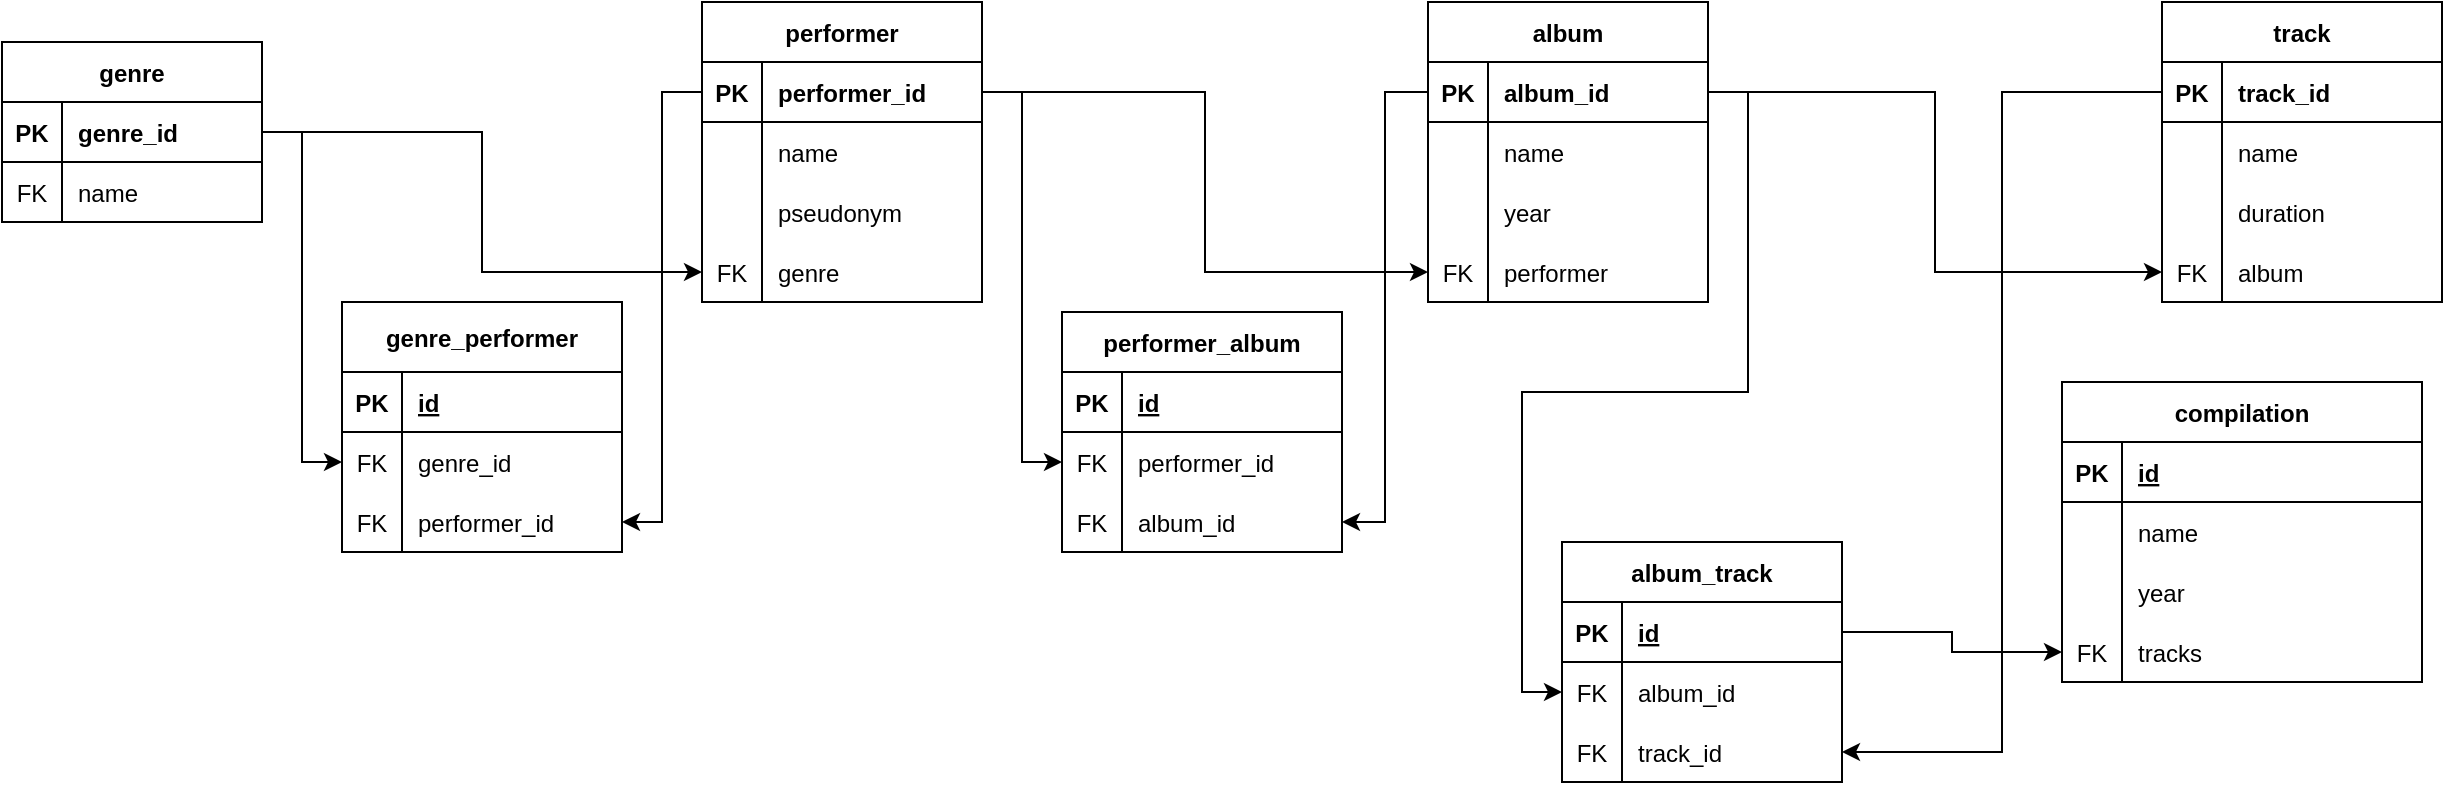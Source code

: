 <mxfile version="20.8.18" type="device"><diagram name="Страница 1" id="2P1tbJQ6iu6xO5hPFren"><mxGraphModel dx="1863" dy="605" grid="1" gridSize="10" guides="1" tooltips="1" connect="1" arrows="1" fold="1" page="1" pageScale="1" pageWidth="827" pageHeight="1169" math="0" shadow="0"><root><mxCell id="0"/><mxCell id="1" parent="0"/><mxCell id="rvvtegfZkqO3Cvzq8DBc-1" value="genre" style="shape=table;startSize=30;container=1;collapsible=1;childLayout=tableLayout;fixedRows=1;rowLines=0;fontStyle=1;align=center;resizeLast=1;" parent="1" vertex="1"><mxGeometry x="-370" y="30" width="130" height="90" as="geometry"/></mxCell><mxCell id="rvvtegfZkqO3Cvzq8DBc-2" value="" style="shape=tableRow;horizontal=0;startSize=0;swimlaneHead=0;swimlaneBody=0;fillColor=none;collapsible=0;dropTarget=0;points=[[0,0.5],[1,0.5]];portConstraint=eastwest;top=0;left=0;right=0;bottom=1;" parent="rvvtegfZkqO3Cvzq8DBc-1" vertex="1"><mxGeometry y="30" width="130" height="30" as="geometry"/></mxCell><mxCell id="rvvtegfZkqO3Cvzq8DBc-3" value="PK" style="shape=partialRectangle;connectable=0;fillColor=none;top=0;left=0;bottom=0;right=0;fontStyle=1;overflow=hidden;" parent="rvvtegfZkqO3Cvzq8DBc-2" vertex="1"><mxGeometry width="30" height="30" as="geometry"><mxRectangle width="30" height="30" as="alternateBounds"/></mxGeometry></mxCell><mxCell id="rvvtegfZkqO3Cvzq8DBc-4" value="genre_id" style="shape=partialRectangle;connectable=0;fillColor=none;top=0;left=0;bottom=0;right=0;align=left;spacingLeft=6;fontStyle=1;overflow=hidden;" parent="rvvtegfZkqO3Cvzq8DBc-2" vertex="1"><mxGeometry x="30" width="100" height="30" as="geometry"><mxRectangle width="100" height="30" as="alternateBounds"/></mxGeometry></mxCell><mxCell id="rvvtegfZkqO3Cvzq8DBc-5" value="" style="shape=tableRow;horizontal=0;startSize=0;swimlaneHead=0;swimlaneBody=0;fillColor=none;collapsible=0;dropTarget=0;points=[[0,0.5],[1,0.5]];portConstraint=eastwest;top=0;left=0;right=0;bottom=0;" parent="rvvtegfZkqO3Cvzq8DBc-1" vertex="1"><mxGeometry y="60" width="130" height="30" as="geometry"/></mxCell><mxCell id="rvvtegfZkqO3Cvzq8DBc-6" value="FK" style="shape=partialRectangle;connectable=0;fillColor=none;top=0;left=0;bottom=0;right=0;editable=1;overflow=hidden;" parent="rvvtegfZkqO3Cvzq8DBc-5" vertex="1"><mxGeometry width="30" height="30" as="geometry"><mxRectangle width="30" height="30" as="alternateBounds"/></mxGeometry></mxCell><mxCell id="rvvtegfZkqO3Cvzq8DBc-7" value="name" style="shape=partialRectangle;connectable=0;fillColor=none;top=0;left=0;bottom=0;right=0;align=left;spacingLeft=6;overflow=hidden;" parent="rvvtegfZkqO3Cvzq8DBc-5" vertex="1"><mxGeometry x="30" width="100" height="30" as="geometry"><mxRectangle width="100" height="30" as="alternateBounds"/></mxGeometry></mxCell><mxCell id="rvvtegfZkqO3Cvzq8DBc-14" value="album" style="shape=table;startSize=30;container=1;collapsible=1;childLayout=tableLayout;fixedRows=1;rowLines=0;fontStyle=1;align=center;resizeLast=1;" parent="1" vertex="1"><mxGeometry x="343" y="10" width="140" height="150" as="geometry"/></mxCell><mxCell id="rvvtegfZkqO3Cvzq8DBc-15" value="" style="shape=tableRow;horizontal=0;startSize=0;swimlaneHead=0;swimlaneBody=0;fillColor=none;collapsible=0;dropTarget=0;points=[[0,0.5],[1,0.5]];portConstraint=eastwest;top=0;left=0;right=0;bottom=1;" parent="rvvtegfZkqO3Cvzq8DBc-14" vertex="1"><mxGeometry y="30" width="140" height="30" as="geometry"/></mxCell><mxCell id="rvvtegfZkqO3Cvzq8DBc-16" value="PK" style="shape=partialRectangle;connectable=0;fillColor=none;top=0;left=0;bottom=0;right=0;fontStyle=1;overflow=hidden;" parent="rvvtegfZkqO3Cvzq8DBc-15" vertex="1"><mxGeometry width="30" height="30" as="geometry"><mxRectangle width="30" height="30" as="alternateBounds"/></mxGeometry></mxCell><mxCell id="rvvtegfZkqO3Cvzq8DBc-17" value="album_id" style="shape=partialRectangle;connectable=0;fillColor=none;top=0;left=0;bottom=0;right=0;align=left;spacingLeft=6;fontStyle=1;overflow=hidden;" parent="rvvtegfZkqO3Cvzq8DBc-15" vertex="1"><mxGeometry x="30" width="110" height="30" as="geometry"><mxRectangle width="110" height="30" as="alternateBounds"/></mxGeometry></mxCell><mxCell id="rvvtegfZkqO3Cvzq8DBc-18" value="" style="shape=tableRow;horizontal=0;startSize=0;swimlaneHead=0;swimlaneBody=0;fillColor=none;collapsible=0;dropTarget=0;points=[[0,0.5],[1,0.5]];portConstraint=eastwest;top=0;left=0;right=0;bottom=0;" parent="rvvtegfZkqO3Cvzq8DBc-14" vertex="1"><mxGeometry y="60" width="140" height="30" as="geometry"/></mxCell><mxCell id="rvvtegfZkqO3Cvzq8DBc-19" value="" style="shape=partialRectangle;connectable=0;fillColor=none;top=0;left=0;bottom=0;right=0;editable=1;overflow=hidden;" parent="rvvtegfZkqO3Cvzq8DBc-18" vertex="1"><mxGeometry width="30" height="30" as="geometry"><mxRectangle width="30" height="30" as="alternateBounds"/></mxGeometry></mxCell><mxCell id="rvvtegfZkqO3Cvzq8DBc-20" value="name" style="shape=partialRectangle;connectable=0;fillColor=none;top=0;left=0;bottom=0;right=0;align=left;spacingLeft=6;overflow=hidden;" parent="rvvtegfZkqO3Cvzq8DBc-18" vertex="1"><mxGeometry x="30" width="110" height="30" as="geometry"><mxRectangle width="110" height="30" as="alternateBounds"/></mxGeometry></mxCell><mxCell id="rvvtegfZkqO3Cvzq8DBc-21" value="" style="shape=tableRow;horizontal=0;startSize=0;swimlaneHead=0;swimlaneBody=0;fillColor=none;collapsible=0;dropTarget=0;points=[[0,0.5],[1,0.5]];portConstraint=eastwest;top=0;left=0;right=0;bottom=0;" parent="rvvtegfZkqO3Cvzq8DBc-14" vertex="1"><mxGeometry y="90" width="140" height="30" as="geometry"/></mxCell><mxCell id="rvvtegfZkqO3Cvzq8DBc-22" value="" style="shape=partialRectangle;connectable=0;fillColor=none;top=0;left=0;bottom=0;right=0;editable=1;overflow=hidden;" parent="rvvtegfZkqO3Cvzq8DBc-21" vertex="1"><mxGeometry width="30" height="30" as="geometry"><mxRectangle width="30" height="30" as="alternateBounds"/></mxGeometry></mxCell><mxCell id="rvvtegfZkqO3Cvzq8DBc-23" value="year" style="shape=partialRectangle;connectable=0;fillColor=none;top=0;left=0;bottom=0;right=0;align=left;spacingLeft=6;overflow=hidden;" parent="rvvtegfZkqO3Cvzq8DBc-21" vertex="1"><mxGeometry x="30" width="110" height="30" as="geometry"><mxRectangle width="110" height="30" as="alternateBounds"/></mxGeometry></mxCell><mxCell id="rvvtegfZkqO3Cvzq8DBc-24" value="" style="shape=tableRow;horizontal=0;startSize=0;swimlaneHead=0;swimlaneBody=0;fillColor=none;collapsible=0;dropTarget=0;points=[[0,0.5],[1,0.5]];portConstraint=eastwest;top=0;left=0;right=0;bottom=0;" parent="rvvtegfZkqO3Cvzq8DBc-14" vertex="1"><mxGeometry y="120" width="140" height="30" as="geometry"/></mxCell><mxCell id="rvvtegfZkqO3Cvzq8DBc-25" value="FK" style="shape=partialRectangle;connectable=0;fillColor=none;top=0;left=0;bottom=0;right=0;editable=1;overflow=hidden;" parent="rvvtegfZkqO3Cvzq8DBc-24" vertex="1"><mxGeometry width="30" height="30" as="geometry"><mxRectangle width="30" height="30" as="alternateBounds"/></mxGeometry></mxCell><mxCell id="rvvtegfZkqO3Cvzq8DBc-26" value="performer" style="shape=partialRectangle;connectable=0;fillColor=none;top=0;left=0;bottom=0;right=0;align=left;spacingLeft=6;overflow=hidden;" parent="rvvtegfZkqO3Cvzq8DBc-24" vertex="1"><mxGeometry x="30" width="110" height="30" as="geometry"><mxRectangle width="110" height="30" as="alternateBounds"/></mxGeometry></mxCell><mxCell id="rvvtegfZkqO3Cvzq8DBc-27" value="performer" style="shape=table;startSize=30;container=1;collapsible=1;childLayout=tableLayout;fixedRows=1;rowLines=0;fontStyle=1;align=center;resizeLast=1;strokeColor=default;" parent="1" vertex="1"><mxGeometry x="-20" y="10" width="140" height="150" as="geometry"/></mxCell><mxCell id="rvvtegfZkqO3Cvzq8DBc-28" value="" style="shape=tableRow;horizontal=0;startSize=0;swimlaneHead=0;swimlaneBody=0;fillColor=none;collapsible=0;dropTarget=0;points=[[0,0.5],[1,0.5]];portConstraint=eastwest;top=0;left=0;right=0;bottom=1;" parent="rvvtegfZkqO3Cvzq8DBc-27" vertex="1"><mxGeometry y="30" width="140" height="30" as="geometry"/></mxCell><mxCell id="rvvtegfZkqO3Cvzq8DBc-29" value="PK" style="shape=partialRectangle;connectable=0;fillColor=none;top=0;left=0;bottom=0;right=0;fontStyle=1;overflow=hidden;" parent="rvvtegfZkqO3Cvzq8DBc-28" vertex="1"><mxGeometry width="30" height="30" as="geometry"><mxRectangle width="30" height="30" as="alternateBounds"/></mxGeometry></mxCell><mxCell id="rvvtegfZkqO3Cvzq8DBc-30" value="performer_id" style="shape=partialRectangle;connectable=0;fillColor=none;top=0;left=0;bottom=0;right=0;align=left;spacingLeft=6;fontStyle=1;overflow=hidden;" parent="rvvtegfZkqO3Cvzq8DBc-28" vertex="1"><mxGeometry x="30" width="110" height="30" as="geometry"><mxRectangle width="110" height="30" as="alternateBounds"/></mxGeometry></mxCell><mxCell id="rvvtegfZkqO3Cvzq8DBc-31" value="" style="shape=tableRow;horizontal=0;startSize=0;swimlaneHead=0;swimlaneBody=0;fillColor=none;collapsible=0;dropTarget=0;points=[[0,0.5],[1,0.5]];portConstraint=eastwest;top=0;left=0;right=0;bottom=0;" parent="rvvtegfZkqO3Cvzq8DBc-27" vertex="1"><mxGeometry y="60" width="140" height="30" as="geometry"/></mxCell><mxCell id="rvvtegfZkqO3Cvzq8DBc-32" value="" style="shape=partialRectangle;connectable=0;fillColor=none;top=0;left=0;bottom=0;right=0;editable=1;overflow=hidden;" parent="rvvtegfZkqO3Cvzq8DBc-31" vertex="1"><mxGeometry width="30" height="30" as="geometry"><mxRectangle width="30" height="30" as="alternateBounds"/></mxGeometry></mxCell><mxCell id="rvvtegfZkqO3Cvzq8DBc-33" value="name" style="shape=partialRectangle;connectable=0;fillColor=none;top=0;left=0;bottom=0;right=0;align=left;spacingLeft=6;overflow=hidden;" parent="rvvtegfZkqO3Cvzq8DBc-31" vertex="1"><mxGeometry x="30" width="110" height="30" as="geometry"><mxRectangle width="110" height="30" as="alternateBounds"/></mxGeometry></mxCell><mxCell id="rvvtegfZkqO3Cvzq8DBc-34" value="" style="shape=tableRow;horizontal=0;startSize=0;swimlaneHead=0;swimlaneBody=0;fillColor=none;collapsible=0;dropTarget=0;points=[[0,0.5],[1,0.5]];portConstraint=eastwest;top=0;left=0;right=0;bottom=0;" parent="rvvtegfZkqO3Cvzq8DBc-27" vertex="1"><mxGeometry y="90" width="140" height="30" as="geometry"/></mxCell><mxCell id="rvvtegfZkqO3Cvzq8DBc-35" value="" style="shape=partialRectangle;connectable=0;fillColor=none;top=0;left=0;bottom=0;right=0;editable=1;overflow=hidden;" parent="rvvtegfZkqO3Cvzq8DBc-34" vertex="1"><mxGeometry width="30" height="30" as="geometry"><mxRectangle width="30" height="30" as="alternateBounds"/></mxGeometry></mxCell><mxCell id="rvvtegfZkqO3Cvzq8DBc-36" value="pseudonym" style="shape=partialRectangle;connectable=0;fillColor=none;top=0;left=0;bottom=0;right=0;align=left;spacingLeft=6;overflow=hidden;" parent="rvvtegfZkqO3Cvzq8DBc-34" vertex="1"><mxGeometry x="30" width="110" height="30" as="geometry"><mxRectangle width="110" height="30" as="alternateBounds"/></mxGeometry></mxCell><mxCell id="rvvtegfZkqO3Cvzq8DBc-37" value="" style="shape=tableRow;horizontal=0;startSize=0;swimlaneHead=0;swimlaneBody=0;fillColor=none;collapsible=0;dropTarget=0;points=[[0,0.5],[1,0.5]];portConstraint=eastwest;top=0;left=0;right=0;bottom=0;" parent="rvvtegfZkqO3Cvzq8DBc-27" vertex="1"><mxGeometry y="120" width="140" height="30" as="geometry"/></mxCell><mxCell id="rvvtegfZkqO3Cvzq8DBc-38" value="FK" style="shape=partialRectangle;connectable=0;fillColor=none;top=0;left=0;bottom=0;right=0;editable=1;overflow=hidden;" parent="rvvtegfZkqO3Cvzq8DBc-37" vertex="1"><mxGeometry width="30" height="30" as="geometry"><mxRectangle width="30" height="30" as="alternateBounds"/></mxGeometry></mxCell><mxCell id="rvvtegfZkqO3Cvzq8DBc-39" value="genre" style="shape=partialRectangle;connectable=0;fillColor=none;top=0;left=0;bottom=0;right=0;align=left;spacingLeft=6;overflow=hidden;" parent="rvvtegfZkqO3Cvzq8DBc-37" vertex="1"><mxGeometry x="30" width="110" height="30" as="geometry"><mxRectangle width="110" height="30" as="alternateBounds"/></mxGeometry></mxCell><mxCell id="rvvtegfZkqO3Cvzq8DBc-40" value="track" style="shape=table;startSize=30;container=1;collapsible=1;childLayout=tableLayout;fixedRows=1;rowLines=0;fontStyle=1;align=center;resizeLast=1;" parent="1" vertex="1"><mxGeometry x="710" y="10" width="140" height="150" as="geometry"/></mxCell><mxCell id="rvvtegfZkqO3Cvzq8DBc-41" value="" style="shape=tableRow;horizontal=0;startSize=0;swimlaneHead=0;swimlaneBody=0;fillColor=none;collapsible=0;dropTarget=0;points=[[0,0.5],[1,0.5]];portConstraint=eastwest;top=0;left=0;right=0;bottom=1;" parent="rvvtegfZkqO3Cvzq8DBc-40" vertex="1"><mxGeometry y="30" width="140" height="30" as="geometry"/></mxCell><mxCell id="rvvtegfZkqO3Cvzq8DBc-42" value="PK" style="shape=partialRectangle;connectable=0;fillColor=none;top=0;left=0;bottom=0;right=0;fontStyle=1;overflow=hidden;" parent="rvvtegfZkqO3Cvzq8DBc-41" vertex="1"><mxGeometry width="30" height="30" as="geometry"><mxRectangle width="30" height="30" as="alternateBounds"/></mxGeometry></mxCell><mxCell id="rvvtegfZkqO3Cvzq8DBc-43" value="track_id" style="shape=partialRectangle;connectable=0;fillColor=none;top=0;left=0;bottom=0;right=0;align=left;spacingLeft=6;fontStyle=1;overflow=hidden;" parent="rvvtegfZkqO3Cvzq8DBc-41" vertex="1"><mxGeometry x="30" width="110" height="30" as="geometry"><mxRectangle width="110" height="30" as="alternateBounds"/></mxGeometry></mxCell><mxCell id="rvvtegfZkqO3Cvzq8DBc-44" value="" style="shape=tableRow;horizontal=0;startSize=0;swimlaneHead=0;swimlaneBody=0;fillColor=none;collapsible=0;dropTarget=0;points=[[0,0.5],[1,0.5]];portConstraint=eastwest;top=0;left=0;right=0;bottom=0;" parent="rvvtegfZkqO3Cvzq8DBc-40" vertex="1"><mxGeometry y="60" width="140" height="30" as="geometry"/></mxCell><mxCell id="rvvtegfZkqO3Cvzq8DBc-45" value="" style="shape=partialRectangle;connectable=0;fillColor=none;top=0;left=0;bottom=0;right=0;editable=1;overflow=hidden;" parent="rvvtegfZkqO3Cvzq8DBc-44" vertex="1"><mxGeometry width="30" height="30" as="geometry"><mxRectangle width="30" height="30" as="alternateBounds"/></mxGeometry></mxCell><mxCell id="rvvtegfZkqO3Cvzq8DBc-46" value="name" style="shape=partialRectangle;connectable=0;fillColor=none;top=0;left=0;bottom=0;right=0;align=left;spacingLeft=6;overflow=hidden;" parent="rvvtegfZkqO3Cvzq8DBc-44" vertex="1"><mxGeometry x="30" width="110" height="30" as="geometry"><mxRectangle width="110" height="30" as="alternateBounds"/></mxGeometry></mxCell><mxCell id="rvvtegfZkqO3Cvzq8DBc-47" value="" style="shape=tableRow;horizontal=0;startSize=0;swimlaneHead=0;swimlaneBody=0;fillColor=none;collapsible=0;dropTarget=0;points=[[0,0.5],[1,0.5]];portConstraint=eastwest;top=0;left=0;right=0;bottom=0;" parent="rvvtegfZkqO3Cvzq8DBc-40" vertex="1"><mxGeometry y="90" width="140" height="30" as="geometry"/></mxCell><mxCell id="rvvtegfZkqO3Cvzq8DBc-48" value="" style="shape=partialRectangle;connectable=0;fillColor=none;top=0;left=0;bottom=0;right=0;editable=1;overflow=hidden;" parent="rvvtegfZkqO3Cvzq8DBc-47" vertex="1"><mxGeometry width="30" height="30" as="geometry"><mxRectangle width="30" height="30" as="alternateBounds"/></mxGeometry></mxCell><mxCell id="rvvtegfZkqO3Cvzq8DBc-49" value="duration" style="shape=partialRectangle;connectable=0;fillColor=none;top=0;left=0;bottom=0;right=0;align=left;spacingLeft=6;overflow=hidden;" parent="rvvtegfZkqO3Cvzq8DBc-47" vertex="1"><mxGeometry x="30" width="110" height="30" as="geometry"><mxRectangle width="110" height="30" as="alternateBounds"/></mxGeometry></mxCell><mxCell id="rvvtegfZkqO3Cvzq8DBc-50" value="" style="shape=tableRow;horizontal=0;startSize=0;swimlaneHead=0;swimlaneBody=0;fillColor=none;collapsible=0;dropTarget=0;points=[[0,0.5],[1,0.5]];portConstraint=eastwest;top=0;left=0;right=0;bottom=0;" parent="rvvtegfZkqO3Cvzq8DBc-40" vertex="1"><mxGeometry y="120" width="140" height="30" as="geometry"/></mxCell><mxCell id="rvvtegfZkqO3Cvzq8DBc-51" value="FK" style="shape=partialRectangle;connectable=0;fillColor=none;top=0;left=0;bottom=0;right=0;editable=1;overflow=hidden;" parent="rvvtegfZkqO3Cvzq8DBc-50" vertex="1"><mxGeometry width="30" height="30" as="geometry"><mxRectangle width="30" height="30" as="alternateBounds"/></mxGeometry></mxCell><mxCell id="rvvtegfZkqO3Cvzq8DBc-52" value="album" style="shape=partialRectangle;connectable=0;fillColor=none;top=0;left=0;bottom=0;right=0;align=left;spacingLeft=6;overflow=hidden;" parent="rvvtegfZkqO3Cvzq8DBc-50" vertex="1"><mxGeometry x="30" width="110" height="30" as="geometry"><mxRectangle width="110" height="30" as="alternateBounds"/></mxGeometry></mxCell><mxCell id="rvvtegfZkqO3Cvzq8DBc-54" value="genre_performer" style="shape=table;startSize=35;container=1;collapsible=1;childLayout=tableLayout;fixedRows=1;rowLines=0;fontStyle=1;align=center;resizeLast=1;strokeColor=default;" parent="1" vertex="1"><mxGeometry x="-200" y="160" width="140" height="125" as="geometry"/></mxCell><mxCell id="rvvtegfZkqO3Cvzq8DBc-55" value="" style="shape=tableRow;horizontal=0;startSize=0;swimlaneHead=0;swimlaneBody=0;fillColor=none;collapsible=0;dropTarget=0;points=[[0,0.5],[1,0.5]];portConstraint=eastwest;top=0;left=0;right=0;bottom=1;strokeColor=default;" parent="rvvtegfZkqO3Cvzq8DBc-54" vertex="1"><mxGeometry y="35" width="140" height="30" as="geometry"/></mxCell><mxCell id="rvvtegfZkqO3Cvzq8DBc-56" value="PK" style="shape=partialRectangle;connectable=0;fillColor=none;top=0;left=0;bottom=0;right=0;fontStyle=1;overflow=hidden;strokeColor=default;" parent="rvvtegfZkqO3Cvzq8DBc-55" vertex="1"><mxGeometry width="30" height="30" as="geometry"><mxRectangle width="30" height="30" as="alternateBounds"/></mxGeometry></mxCell><mxCell id="rvvtegfZkqO3Cvzq8DBc-57" value="id" style="shape=partialRectangle;connectable=0;fillColor=none;top=0;left=0;bottom=0;right=0;align=left;spacingLeft=6;fontStyle=5;overflow=hidden;strokeColor=default;" parent="rvvtegfZkqO3Cvzq8DBc-55" vertex="1"><mxGeometry x="30" width="110" height="30" as="geometry"><mxRectangle width="110" height="30" as="alternateBounds"/></mxGeometry></mxCell><mxCell id="rvvtegfZkqO3Cvzq8DBc-58" value="" style="shape=tableRow;horizontal=0;startSize=0;swimlaneHead=0;swimlaneBody=0;fillColor=none;collapsible=0;dropTarget=0;points=[[0,0.5],[1,0.5]];portConstraint=eastwest;top=0;left=0;right=0;bottom=0;strokeColor=default;" parent="rvvtegfZkqO3Cvzq8DBc-54" vertex="1"><mxGeometry y="65" width="140" height="30" as="geometry"/></mxCell><mxCell id="rvvtegfZkqO3Cvzq8DBc-59" value="FK" style="shape=partialRectangle;connectable=0;fillColor=none;top=0;left=0;bottom=0;right=0;editable=1;overflow=hidden;strokeColor=default;" parent="rvvtegfZkqO3Cvzq8DBc-58" vertex="1"><mxGeometry width="30" height="30" as="geometry"><mxRectangle width="30" height="30" as="alternateBounds"/></mxGeometry></mxCell><mxCell id="rvvtegfZkqO3Cvzq8DBc-60" value="genre_id" style="shape=partialRectangle;connectable=0;fillColor=none;top=0;left=0;bottom=0;right=0;align=left;spacingLeft=6;overflow=hidden;strokeColor=default;" parent="rvvtegfZkqO3Cvzq8DBc-58" vertex="1"><mxGeometry x="30" width="110" height="30" as="geometry"><mxRectangle width="110" height="30" as="alternateBounds"/></mxGeometry></mxCell><mxCell id="rvvtegfZkqO3Cvzq8DBc-61" value="" style="shape=tableRow;horizontal=0;startSize=0;swimlaneHead=0;swimlaneBody=0;fillColor=none;collapsible=0;dropTarget=0;points=[[0,0.5],[1,0.5]];portConstraint=eastwest;top=0;left=0;right=0;bottom=0;strokeColor=default;" parent="rvvtegfZkqO3Cvzq8DBc-54" vertex="1"><mxGeometry y="95" width="140" height="30" as="geometry"/></mxCell><mxCell id="rvvtegfZkqO3Cvzq8DBc-62" value="FK" style="shape=partialRectangle;connectable=0;fillColor=none;top=0;left=0;bottom=0;right=0;editable=1;overflow=hidden;strokeColor=default;" parent="rvvtegfZkqO3Cvzq8DBc-61" vertex="1"><mxGeometry width="30" height="30" as="geometry"><mxRectangle width="30" height="30" as="alternateBounds"/></mxGeometry></mxCell><mxCell id="rvvtegfZkqO3Cvzq8DBc-63" value="performer_id" style="shape=partialRectangle;connectable=0;fillColor=none;top=0;left=0;bottom=0;right=0;align=left;spacingLeft=6;overflow=hidden;strokeColor=default;" parent="rvvtegfZkqO3Cvzq8DBc-61" vertex="1"><mxGeometry x="30" width="110" height="30" as="geometry"><mxRectangle width="110" height="30" as="alternateBounds"/></mxGeometry></mxCell><mxCell id="rvvtegfZkqO3Cvzq8DBc-67" style="edgeStyle=orthogonalEdgeStyle;rounded=0;orthogonalLoop=1;jettySize=auto;html=1;exitX=1;exitY=0.5;exitDx=0;exitDy=0;entryX=0;entryY=0.5;entryDx=0;entryDy=0;" parent="1" source="rvvtegfZkqO3Cvzq8DBc-2" target="rvvtegfZkqO3Cvzq8DBc-58" edge="1"><mxGeometry relative="1" as="geometry"/></mxCell><mxCell id="rvvtegfZkqO3Cvzq8DBc-73" value="performer_album" style="shape=table;startSize=30;container=1;collapsible=1;childLayout=tableLayout;fixedRows=1;rowLines=0;fontStyle=1;align=center;resizeLast=1;strokeColor=default;" parent="1" vertex="1"><mxGeometry x="160" y="165" width="140" height="120" as="geometry"/></mxCell><mxCell id="rvvtegfZkqO3Cvzq8DBc-74" value="" style="shape=tableRow;horizontal=0;startSize=0;swimlaneHead=0;swimlaneBody=0;fillColor=none;collapsible=0;dropTarget=0;points=[[0,0.5],[1,0.5]];portConstraint=eastwest;top=0;left=0;right=0;bottom=1;strokeColor=default;" parent="rvvtegfZkqO3Cvzq8DBc-73" vertex="1"><mxGeometry y="30" width="140" height="30" as="geometry"/></mxCell><mxCell id="rvvtegfZkqO3Cvzq8DBc-75" value="PK" style="shape=partialRectangle;connectable=0;fillColor=none;top=0;left=0;bottom=0;right=0;fontStyle=1;overflow=hidden;strokeColor=default;" parent="rvvtegfZkqO3Cvzq8DBc-74" vertex="1"><mxGeometry width="30" height="30" as="geometry"><mxRectangle width="30" height="30" as="alternateBounds"/></mxGeometry></mxCell><mxCell id="rvvtegfZkqO3Cvzq8DBc-76" value="id" style="shape=partialRectangle;connectable=0;fillColor=none;top=0;left=0;bottom=0;right=0;align=left;spacingLeft=6;fontStyle=5;overflow=hidden;strokeColor=default;" parent="rvvtegfZkqO3Cvzq8DBc-74" vertex="1"><mxGeometry x="30" width="110" height="30" as="geometry"><mxRectangle width="110" height="30" as="alternateBounds"/></mxGeometry></mxCell><mxCell id="rvvtegfZkqO3Cvzq8DBc-77" value="" style="shape=tableRow;horizontal=0;startSize=0;swimlaneHead=0;swimlaneBody=0;fillColor=none;collapsible=0;dropTarget=0;points=[[0,0.5],[1,0.5]];portConstraint=eastwest;top=0;left=0;right=0;bottom=0;strokeColor=default;" parent="rvvtegfZkqO3Cvzq8DBc-73" vertex="1"><mxGeometry y="60" width="140" height="30" as="geometry"/></mxCell><mxCell id="rvvtegfZkqO3Cvzq8DBc-78" value="FK" style="shape=partialRectangle;connectable=0;fillColor=none;top=0;left=0;bottom=0;right=0;editable=1;overflow=hidden;strokeColor=default;" parent="rvvtegfZkqO3Cvzq8DBc-77" vertex="1"><mxGeometry width="30" height="30" as="geometry"><mxRectangle width="30" height="30" as="alternateBounds"/></mxGeometry></mxCell><mxCell id="rvvtegfZkqO3Cvzq8DBc-79" value="performer_id" style="shape=partialRectangle;connectable=0;fillColor=none;top=0;left=0;bottom=0;right=0;align=left;spacingLeft=6;overflow=hidden;strokeColor=default;" parent="rvvtegfZkqO3Cvzq8DBc-77" vertex="1"><mxGeometry x="30" width="110" height="30" as="geometry"><mxRectangle width="110" height="30" as="alternateBounds"/></mxGeometry></mxCell><mxCell id="rvvtegfZkqO3Cvzq8DBc-80" value="" style="shape=tableRow;horizontal=0;startSize=0;swimlaneHead=0;swimlaneBody=0;fillColor=none;collapsible=0;dropTarget=0;points=[[0,0.5],[1,0.5]];portConstraint=eastwest;top=0;left=0;right=0;bottom=0;strokeColor=default;" parent="rvvtegfZkqO3Cvzq8DBc-73" vertex="1"><mxGeometry y="90" width="140" height="30" as="geometry"/></mxCell><mxCell id="rvvtegfZkqO3Cvzq8DBc-81" value="FK" style="shape=partialRectangle;connectable=0;fillColor=none;top=0;left=0;bottom=0;right=0;editable=1;overflow=hidden;strokeColor=default;" parent="rvvtegfZkqO3Cvzq8DBc-80" vertex="1"><mxGeometry width="30" height="30" as="geometry"><mxRectangle width="30" height="30" as="alternateBounds"/></mxGeometry></mxCell><mxCell id="rvvtegfZkqO3Cvzq8DBc-82" value="album_id" style="shape=partialRectangle;connectable=0;fillColor=none;top=0;left=0;bottom=0;right=0;align=left;spacingLeft=6;overflow=hidden;strokeColor=default;" parent="rvvtegfZkqO3Cvzq8DBc-80" vertex="1"><mxGeometry x="30" width="110" height="30" as="geometry"><mxRectangle width="110" height="30" as="alternateBounds"/></mxGeometry></mxCell><mxCell id="rvvtegfZkqO3Cvzq8DBc-86" style="edgeStyle=orthogonalEdgeStyle;rounded=0;orthogonalLoop=1;jettySize=auto;html=1;exitX=1;exitY=0.5;exitDx=0;exitDy=0;entryX=0;entryY=0.5;entryDx=0;entryDy=0;" parent="1" source="rvvtegfZkqO3Cvzq8DBc-28" target="rvvtegfZkqO3Cvzq8DBc-77" edge="1"><mxGeometry relative="1" as="geometry"/></mxCell><mxCell id="rvvtegfZkqO3Cvzq8DBc-89" value="album_track" style="shape=table;startSize=30;container=1;collapsible=1;childLayout=tableLayout;fixedRows=1;rowLines=0;fontStyle=1;align=center;resizeLast=1;strokeColor=default;" parent="1" vertex="1"><mxGeometry x="410" y="280" width="140" height="120" as="geometry"/></mxCell><mxCell id="rvvtegfZkqO3Cvzq8DBc-90" value="" style="shape=tableRow;horizontal=0;startSize=0;swimlaneHead=0;swimlaneBody=0;fillColor=none;collapsible=0;dropTarget=0;points=[[0,0.5],[1,0.5]];portConstraint=eastwest;top=0;left=0;right=0;bottom=1;strokeColor=default;" parent="rvvtegfZkqO3Cvzq8DBc-89" vertex="1"><mxGeometry y="30" width="140" height="30" as="geometry"/></mxCell><mxCell id="rvvtegfZkqO3Cvzq8DBc-91" value="PK" style="shape=partialRectangle;connectable=0;fillColor=none;top=0;left=0;bottom=0;right=0;fontStyle=1;overflow=hidden;strokeColor=default;" parent="rvvtegfZkqO3Cvzq8DBc-90" vertex="1"><mxGeometry width="30" height="30" as="geometry"><mxRectangle width="30" height="30" as="alternateBounds"/></mxGeometry></mxCell><mxCell id="rvvtegfZkqO3Cvzq8DBc-92" value="id" style="shape=partialRectangle;connectable=0;fillColor=none;top=0;left=0;bottom=0;right=0;align=left;spacingLeft=6;fontStyle=5;overflow=hidden;strokeColor=default;" parent="rvvtegfZkqO3Cvzq8DBc-90" vertex="1"><mxGeometry x="30" width="110" height="30" as="geometry"><mxRectangle width="110" height="30" as="alternateBounds"/></mxGeometry></mxCell><mxCell id="rvvtegfZkqO3Cvzq8DBc-93" value="" style="shape=tableRow;horizontal=0;startSize=0;swimlaneHead=0;swimlaneBody=0;fillColor=none;collapsible=0;dropTarget=0;points=[[0,0.5],[1,0.5]];portConstraint=eastwest;top=0;left=0;right=0;bottom=0;strokeColor=default;" parent="rvvtegfZkqO3Cvzq8DBc-89" vertex="1"><mxGeometry y="60" width="140" height="30" as="geometry"/></mxCell><mxCell id="rvvtegfZkqO3Cvzq8DBc-94" value="FK" style="shape=partialRectangle;connectable=0;fillColor=none;top=0;left=0;bottom=0;right=0;editable=1;overflow=hidden;strokeColor=default;" parent="rvvtegfZkqO3Cvzq8DBc-93" vertex="1"><mxGeometry width="30" height="30" as="geometry"><mxRectangle width="30" height="30" as="alternateBounds"/></mxGeometry></mxCell><mxCell id="rvvtegfZkqO3Cvzq8DBc-95" value="album_id" style="shape=partialRectangle;connectable=0;fillColor=none;top=0;left=0;bottom=0;right=0;align=left;spacingLeft=6;overflow=hidden;strokeColor=default;" parent="rvvtegfZkqO3Cvzq8DBc-93" vertex="1"><mxGeometry x="30" width="110" height="30" as="geometry"><mxRectangle width="110" height="30" as="alternateBounds"/></mxGeometry></mxCell><mxCell id="rvvtegfZkqO3Cvzq8DBc-96" value="" style="shape=tableRow;horizontal=0;startSize=0;swimlaneHead=0;swimlaneBody=0;fillColor=none;collapsible=0;dropTarget=0;points=[[0,0.5],[1,0.5]];portConstraint=eastwest;top=0;left=0;right=0;bottom=0;strokeColor=default;" parent="rvvtegfZkqO3Cvzq8DBc-89" vertex="1"><mxGeometry y="90" width="140" height="30" as="geometry"/></mxCell><mxCell id="rvvtegfZkqO3Cvzq8DBc-97" value="FK" style="shape=partialRectangle;connectable=0;fillColor=none;top=0;left=0;bottom=0;right=0;editable=1;overflow=hidden;strokeColor=default;" parent="rvvtegfZkqO3Cvzq8DBc-96" vertex="1"><mxGeometry width="30" height="30" as="geometry"><mxRectangle width="30" height="30" as="alternateBounds"/></mxGeometry></mxCell><mxCell id="rvvtegfZkqO3Cvzq8DBc-98" value="track_id" style="shape=partialRectangle;connectable=0;fillColor=none;top=0;left=0;bottom=0;right=0;align=left;spacingLeft=6;overflow=hidden;strokeColor=default;" parent="rvvtegfZkqO3Cvzq8DBc-96" vertex="1"><mxGeometry x="30" width="110" height="30" as="geometry"><mxRectangle width="110" height="30" as="alternateBounds"/></mxGeometry></mxCell><mxCell id="rvvtegfZkqO3Cvzq8DBc-103" style="edgeStyle=orthogonalEdgeStyle;rounded=0;orthogonalLoop=1;jettySize=auto;html=1;exitX=1;exitY=0.5;exitDx=0;exitDy=0;entryX=0;entryY=0.5;entryDx=0;entryDy=0;" parent="1" source="rvvtegfZkqO3Cvzq8DBc-15" target="rvvtegfZkqO3Cvzq8DBc-93" edge="1"><mxGeometry relative="1" as="geometry"/></mxCell><mxCell id="FHeVujkuhqPRJ90-5Nsl-4" style="edgeStyle=orthogonalEdgeStyle;rounded=0;orthogonalLoop=1;jettySize=auto;html=1;exitX=0;exitY=0.5;exitDx=0;exitDy=0;entryX=1;entryY=0.5;entryDx=0;entryDy=0;" parent="1" source="rvvtegfZkqO3Cvzq8DBc-28" target="rvvtegfZkqO3Cvzq8DBc-61" edge="1"><mxGeometry relative="1" as="geometry"/></mxCell><mxCell id="FHeVujkuhqPRJ90-5Nsl-5" style="edgeStyle=orthogonalEdgeStyle;rounded=0;orthogonalLoop=1;jettySize=auto;html=1;entryX=0;entryY=0.5;entryDx=0;entryDy=0;exitX=1;exitY=0.5;exitDx=0;exitDy=0;" parent="1" source="rvvtegfZkqO3Cvzq8DBc-2" target="rvvtegfZkqO3Cvzq8DBc-37" edge="1"><mxGeometry relative="1" as="geometry"><mxPoint x="-230" y="80" as="sourcePoint"/></mxGeometry></mxCell><mxCell id="FHeVujkuhqPRJ90-5Nsl-6" style="edgeStyle=orthogonalEdgeStyle;rounded=0;orthogonalLoop=1;jettySize=auto;html=1;entryX=1;entryY=0.5;entryDx=0;entryDy=0;" parent="1" source="rvvtegfZkqO3Cvzq8DBc-15" target="rvvtegfZkqO3Cvzq8DBc-80" edge="1"><mxGeometry relative="1" as="geometry"/></mxCell><mxCell id="FHeVujkuhqPRJ90-5Nsl-8" style="edgeStyle=orthogonalEdgeStyle;rounded=0;orthogonalLoop=1;jettySize=auto;html=1;entryX=0;entryY=0.5;entryDx=0;entryDy=0;" parent="1" source="rvvtegfZkqO3Cvzq8DBc-28" target="rvvtegfZkqO3Cvzq8DBc-24" edge="1"><mxGeometry relative="1" as="geometry"/></mxCell><mxCell id="FHeVujkuhqPRJ90-5Nsl-9" style="edgeStyle=orthogonalEdgeStyle;rounded=0;orthogonalLoop=1;jettySize=auto;html=1;entryX=1;entryY=0.5;entryDx=0;entryDy=0;" parent="1" source="rvvtegfZkqO3Cvzq8DBc-41" target="rvvtegfZkqO3Cvzq8DBc-96" edge="1"><mxGeometry relative="1" as="geometry"/></mxCell><mxCell id="FHeVujkuhqPRJ90-5Nsl-10" style="edgeStyle=orthogonalEdgeStyle;rounded=0;orthogonalLoop=1;jettySize=auto;html=1;entryX=0;entryY=0.5;entryDx=0;entryDy=0;" parent="1" source="rvvtegfZkqO3Cvzq8DBc-15" target="rvvtegfZkqO3Cvzq8DBc-50" edge="1"><mxGeometry relative="1" as="geometry"/></mxCell><mxCell id="O4HbxqZ2MmoHYCkdpauk-1" value="compilation" style="shape=table;startSize=30;container=1;collapsible=1;childLayout=tableLayout;fixedRows=1;rowLines=0;fontStyle=1;align=center;resizeLast=1;" vertex="1" parent="1"><mxGeometry x="660" y="200" width="180" height="150" as="geometry"/></mxCell><mxCell id="O4HbxqZ2MmoHYCkdpauk-2" value="" style="shape=tableRow;horizontal=0;startSize=0;swimlaneHead=0;swimlaneBody=0;fillColor=none;collapsible=0;dropTarget=0;points=[[0,0.5],[1,0.5]];portConstraint=eastwest;top=0;left=0;right=0;bottom=1;" vertex="1" parent="O4HbxqZ2MmoHYCkdpauk-1"><mxGeometry y="30" width="180" height="30" as="geometry"/></mxCell><mxCell id="O4HbxqZ2MmoHYCkdpauk-3" value="PK" style="shape=partialRectangle;connectable=0;fillColor=none;top=0;left=0;bottom=0;right=0;fontStyle=1;overflow=hidden;" vertex="1" parent="O4HbxqZ2MmoHYCkdpauk-2"><mxGeometry width="30" height="30" as="geometry"><mxRectangle width="30" height="30" as="alternateBounds"/></mxGeometry></mxCell><mxCell id="O4HbxqZ2MmoHYCkdpauk-4" value="id" style="shape=partialRectangle;connectable=0;fillColor=none;top=0;left=0;bottom=0;right=0;align=left;spacingLeft=6;fontStyle=5;overflow=hidden;" vertex="1" parent="O4HbxqZ2MmoHYCkdpauk-2"><mxGeometry x="30" width="150" height="30" as="geometry"><mxRectangle width="150" height="30" as="alternateBounds"/></mxGeometry></mxCell><mxCell id="O4HbxqZ2MmoHYCkdpauk-5" value="" style="shape=tableRow;horizontal=0;startSize=0;swimlaneHead=0;swimlaneBody=0;fillColor=none;collapsible=0;dropTarget=0;points=[[0,0.5],[1,0.5]];portConstraint=eastwest;top=0;left=0;right=0;bottom=0;" vertex="1" parent="O4HbxqZ2MmoHYCkdpauk-1"><mxGeometry y="60" width="180" height="30" as="geometry"/></mxCell><mxCell id="O4HbxqZ2MmoHYCkdpauk-6" value="" style="shape=partialRectangle;connectable=0;fillColor=none;top=0;left=0;bottom=0;right=0;editable=1;overflow=hidden;" vertex="1" parent="O4HbxqZ2MmoHYCkdpauk-5"><mxGeometry width="30" height="30" as="geometry"><mxRectangle width="30" height="30" as="alternateBounds"/></mxGeometry></mxCell><mxCell id="O4HbxqZ2MmoHYCkdpauk-7" value="name" style="shape=partialRectangle;connectable=0;fillColor=none;top=0;left=0;bottom=0;right=0;align=left;spacingLeft=6;overflow=hidden;" vertex="1" parent="O4HbxqZ2MmoHYCkdpauk-5"><mxGeometry x="30" width="150" height="30" as="geometry"><mxRectangle width="150" height="30" as="alternateBounds"/></mxGeometry></mxCell><mxCell id="O4HbxqZ2MmoHYCkdpauk-8" value="" style="shape=tableRow;horizontal=0;startSize=0;swimlaneHead=0;swimlaneBody=0;fillColor=none;collapsible=0;dropTarget=0;points=[[0,0.5],[1,0.5]];portConstraint=eastwest;top=0;left=0;right=0;bottom=0;" vertex="1" parent="O4HbxqZ2MmoHYCkdpauk-1"><mxGeometry y="90" width="180" height="30" as="geometry"/></mxCell><mxCell id="O4HbxqZ2MmoHYCkdpauk-9" value="" style="shape=partialRectangle;connectable=0;fillColor=none;top=0;left=0;bottom=0;right=0;editable=1;overflow=hidden;" vertex="1" parent="O4HbxqZ2MmoHYCkdpauk-8"><mxGeometry width="30" height="30" as="geometry"><mxRectangle width="30" height="30" as="alternateBounds"/></mxGeometry></mxCell><mxCell id="O4HbxqZ2MmoHYCkdpauk-10" value="year" style="shape=partialRectangle;connectable=0;fillColor=none;top=0;left=0;bottom=0;right=0;align=left;spacingLeft=6;overflow=hidden;" vertex="1" parent="O4HbxqZ2MmoHYCkdpauk-8"><mxGeometry x="30" width="150" height="30" as="geometry"><mxRectangle width="150" height="30" as="alternateBounds"/></mxGeometry></mxCell><mxCell id="O4HbxqZ2MmoHYCkdpauk-11" value="" style="shape=tableRow;horizontal=0;startSize=0;swimlaneHead=0;swimlaneBody=0;fillColor=none;collapsible=0;dropTarget=0;points=[[0,0.5],[1,0.5]];portConstraint=eastwest;top=0;left=0;right=0;bottom=0;" vertex="1" parent="O4HbxqZ2MmoHYCkdpauk-1"><mxGeometry y="120" width="180" height="30" as="geometry"/></mxCell><mxCell id="O4HbxqZ2MmoHYCkdpauk-12" value="FK" style="shape=partialRectangle;connectable=0;fillColor=none;top=0;left=0;bottom=0;right=0;editable=1;overflow=hidden;" vertex="1" parent="O4HbxqZ2MmoHYCkdpauk-11"><mxGeometry width="30" height="30" as="geometry"><mxRectangle width="30" height="30" as="alternateBounds"/></mxGeometry></mxCell><mxCell id="O4HbxqZ2MmoHYCkdpauk-13" value="tracks" style="shape=partialRectangle;connectable=0;fillColor=none;top=0;left=0;bottom=0;right=0;align=left;spacingLeft=6;overflow=hidden;" vertex="1" parent="O4HbxqZ2MmoHYCkdpauk-11"><mxGeometry x="30" width="150" height="30" as="geometry"><mxRectangle width="150" height="30" as="alternateBounds"/></mxGeometry></mxCell><mxCell id="O4HbxqZ2MmoHYCkdpauk-14" style="edgeStyle=orthogonalEdgeStyle;rounded=0;orthogonalLoop=1;jettySize=auto;html=1;exitX=1;exitY=0.5;exitDx=0;exitDy=0;entryX=0;entryY=0.5;entryDx=0;entryDy=0;" edge="1" parent="1" source="rvvtegfZkqO3Cvzq8DBc-90" target="O4HbxqZ2MmoHYCkdpauk-11"><mxGeometry relative="1" as="geometry"/></mxCell></root></mxGraphModel></diagram></mxfile>